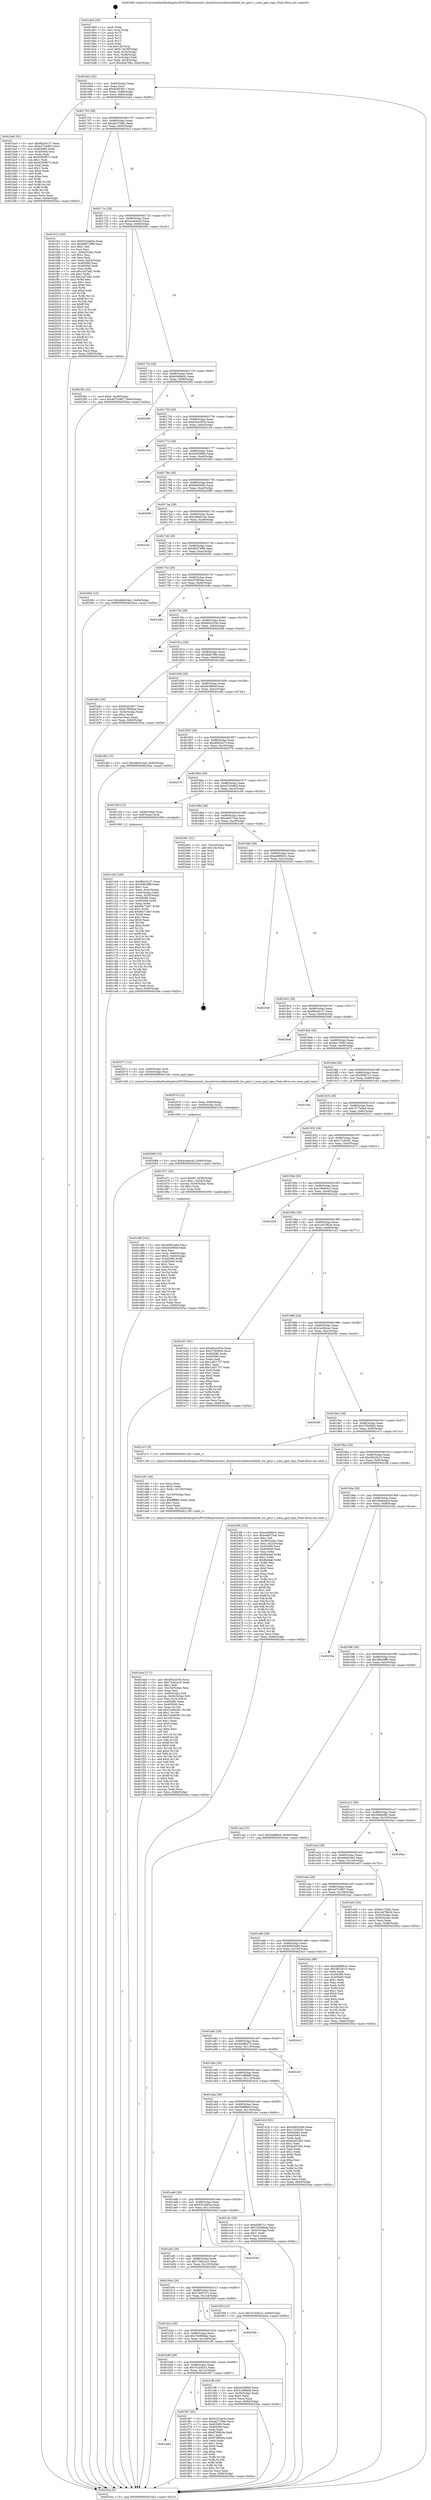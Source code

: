 digraph "0x4016b0" {
  label = "0x4016b0 (/mnt/c/Users/mathe/Desktop/tcc/POCII/binaries/extr_linuxdriversntbhwintelntb_hw_gen1.c_xeon_ppd_topo_Final-ollvm.out::main(0))"
  labelloc = "t"
  node[shape=record]

  Entry [label="",width=0.3,height=0.3,shape=circle,fillcolor=black,style=filled]
  "0x4016e2" [label="{
     0x4016e2 [32]\l
     | [instrs]\l
     &nbsp;&nbsp;0x4016e2 \<+6\>: mov -0x84(%rbp),%eax\l
     &nbsp;&nbsp;0x4016e8 \<+2\>: mov %eax,%ecx\l
     &nbsp;&nbsp;0x4016ea \<+6\>: sub $0x83453817,%ecx\l
     &nbsp;&nbsp;0x4016f0 \<+6\>: mov %eax,-0x88(%rbp)\l
     &nbsp;&nbsp;0x4016f6 \<+6\>: mov %ecx,-0x8c(%rbp)\l
     &nbsp;&nbsp;0x4016fc \<+6\>: je 0000000000401ba5 \<main+0x4f5\>\l
  }"]
  "0x401ba5" [label="{
     0x401ba5 [91]\l
     | [instrs]\l
     &nbsp;&nbsp;0x401ba5 \<+5\>: mov $0xf9a2d137,%eax\l
     &nbsp;&nbsp;0x401baa \<+5\>: mov $0xe37e4db5,%ecx\l
     &nbsp;&nbsp;0x401baf \<+7\>: mov 0x405080,%edx\l
     &nbsp;&nbsp;0x401bb6 \<+7\>: mov 0x405060,%esi\l
     &nbsp;&nbsp;0x401bbd \<+2\>: mov %edx,%edi\l
     &nbsp;&nbsp;0x401bbf \<+6\>: sub $0x6260f972,%edi\l
     &nbsp;&nbsp;0x401bc5 \<+3\>: sub $0x1,%edi\l
     &nbsp;&nbsp;0x401bc8 \<+6\>: add $0x6260f972,%edi\l
     &nbsp;&nbsp;0x401bce \<+3\>: imul %edi,%edx\l
     &nbsp;&nbsp;0x401bd1 \<+3\>: and $0x1,%edx\l
     &nbsp;&nbsp;0x401bd4 \<+3\>: cmp $0x0,%edx\l
     &nbsp;&nbsp;0x401bd7 \<+4\>: sete %r8b\l
     &nbsp;&nbsp;0x401bdb \<+3\>: cmp $0xa,%esi\l
     &nbsp;&nbsp;0x401bde \<+4\>: setl %r9b\l
     &nbsp;&nbsp;0x401be2 \<+3\>: mov %r8b,%r10b\l
     &nbsp;&nbsp;0x401be5 \<+3\>: and %r9b,%r10b\l
     &nbsp;&nbsp;0x401be8 \<+3\>: xor %r9b,%r8b\l
     &nbsp;&nbsp;0x401beb \<+3\>: or %r8b,%r10b\l
     &nbsp;&nbsp;0x401bee \<+4\>: test $0x1,%r10b\l
     &nbsp;&nbsp;0x401bf2 \<+3\>: cmovne %ecx,%eax\l
     &nbsp;&nbsp;0x401bf5 \<+6\>: mov %eax,-0x84(%rbp)\l
     &nbsp;&nbsp;0x401bfb \<+5\>: jmp 00000000004025ea \<main+0xf3a\>\l
  }"]
  "0x401702" [label="{
     0x401702 [28]\l
     | [instrs]\l
     &nbsp;&nbsp;0x401702 \<+5\>: jmp 0000000000401707 \<main+0x57\>\l
     &nbsp;&nbsp;0x401707 \<+6\>: mov -0x88(%rbp),%eax\l
     &nbsp;&nbsp;0x40170d \<+5\>: sub $0xa627298c,%eax\l
     &nbsp;&nbsp;0x401712 \<+6\>: mov %eax,-0x90(%rbp)\l
     &nbsp;&nbsp;0x401718 \<+6\>: je 0000000000401fc2 \<main+0x912\>\l
  }"]
  Exit [label="",width=0.3,height=0.3,shape=circle,fillcolor=black,style=filled,peripheries=2]
  "0x401fc2" [label="{
     0x401fc2 [160]\l
     | [instrs]\l
     &nbsp;&nbsp;0x401fc2 \<+5\>: mov $0x6323a63a,%eax\l
     &nbsp;&nbsp;0x401fc7 \<+5\>: mov $0xd6d73f88,%ecx\l
     &nbsp;&nbsp;0x401fcc \<+2\>: mov $0x1,%dl\l
     &nbsp;&nbsp;0x401fce \<+2\>: xor %esi,%esi\l
     &nbsp;&nbsp;0x401fd0 \<+3\>: mov -0x64(%rbp),%edi\l
     &nbsp;&nbsp;0x401fd3 \<+3\>: sub $0x1,%esi\l
     &nbsp;&nbsp;0x401fd6 \<+2\>: sub %esi,%edi\l
     &nbsp;&nbsp;0x401fd8 \<+3\>: mov %edi,-0x64(%rbp)\l
     &nbsp;&nbsp;0x401fdb \<+7\>: mov 0x405080,%esi\l
     &nbsp;&nbsp;0x401fe2 \<+7\>: mov 0x405060,%edi\l
     &nbsp;&nbsp;0x401fe9 \<+3\>: mov %esi,%r8d\l
     &nbsp;&nbsp;0x401fec \<+7\>: add $0x1a57a82,%r8d\l
     &nbsp;&nbsp;0x401ff3 \<+4\>: sub $0x1,%r8d\l
     &nbsp;&nbsp;0x401ff7 \<+7\>: sub $0x1a57a82,%r8d\l
     &nbsp;&nbsp;0x401ffe \<+4\>: imul %r8d,%esi\l
     &nbsp;&nbsp;0x402002 \<+3\>: and $0x1,%esi\l
     &nbsp;&nbsp;0x402005 \<+3\>: cmp $0x0,%esi\l
     &nbsp;&nbsp;0x402008 \<+4\>: sete %r9b\l
     &nbsp;&nbsp;0x40200c \<+3\>: cmp $0xa,%edi\l
     &nbsp;&nbsp;0x40200f \<+4\>: setl %r10b\l
     &nbsp;&nbsp;0x402013 \<+3\>: mov %r9b,%r11b\l
     &nbsp;&nbsp;0x402016 \<+4\>: xor $0xff,%r11b\l
     &nbsp;&nbsp;0x40201a \<+3\>: mov %r10b,%bl\l
     &nbsp;&nbsp;0x40201d \<+3\>: xor $0xff,%bl\l
     &nbsp;&nbsp;0x402020 \<+3\>: xor $0x0,%dl\l
     &nbsp;&nbsp;0x402023 \<+3\>: mov %r11b,%r14b\l
     &nbsp;&nbsp;0x402026 \<+4\>: and $0x0,%r14b\l
     &nbsp;&nbsp;0x40202a \<+3\>: and %dl,%r9b\l
     &nbsp;&nbsp;0x40202d \<+3\>: mov %bl,%r15b\l
     &nbsp;&nbsp;0x402030 \<+4\>: and $0x0,%r15b\l
     &nbsp;&nbsp;0x402034 \<+3\>: and %dl,%r10b\l
     &nbsp;&nbsp;0x402037 \<+3\>: or %r9b,%r14b\l
     &nbsp;&nbsp;0x40203a \<+3\>: or %r10b,%r15b\l
     &nbsp;&nbsp;0x40203d \<+3\>: xor %r15b,%r14b\l
     &nbsp;&nbsp;0x402040 \<+3\>: or %bl,%r11b\l
     &nbsp;&nbsp;0x402043 \<+4\>: xor $0xff,%r11b\l
     &nbsp;&nbsp;0x402047 \<+3\>: or $0x0,%dl\l
     &nbsp;&nbsp;0x40204a \<+3\>: and %dl,%r11b\l
     &nbsp;&nbsp;0x40204d \<+3\>: or %r11b,%r14b\l
     &nbsp;&nbsp;0x402050 \<+4\>: test $0x1,%r14b\l
     &nbsp;&nbsp;0x402054 \<+3\>: cmovne %ecx,%eax\l
     &nbsp;&nbsp;0x402057 \<+6\>: mov %eax,-0x84(%rbp)\l
     &nbsp;&nbsp;0x40205d \<+5\>: jmp 00000000004025ea \<main+0xf3a\>\l
  }"]
  "0x40171e" [label="{
     0x40171e [28]\l
     | [instrs]\l
     &nbsp;&nbsp;0x40171e \<+5\>: jmp 0000000000401723 \<main+0x73\>\l
     &nbsp;&nbsp;0x401723 \<+6\>: mov -0x88(%rbp),%eax\l
     &nbsp;&nbsp;0x401729 \<+5\>: sub $0xac4e4ca5,%eax\l
     &nbsp;&nbsp;0x40172e \<+6\>: mov %eax,-0x94(%rbp)\l
     &nbsp;&nbsp;0x401734 \<+6\>: je 000000000040238c \<main+0xcdc\>\l
  }"]
  "0x402089" [label="{
     0x402089 [15]\l
     | [instrs]\l
     &nbsp;&nbsp;0x402089 \<+10\>: movl $0xac4e4ca5,-0x84(%rbp)\l
     &nbsp;&nbsp;0x402093 \<+5\>: jmp 00000000004025ea \<main+0xf3a\>\l
  }"]
  "0x40238c" [label="{
     0x40238c [22]\l
     | [instrs]\l
     &nbsp;&nbsp;0x40238c \<+7\>: movl $0x0,-0x38(%rbp)\l
     &nbsp;&nbsp;0x402393 \<+10\>: movl $0x4d75c807,-0x84(%rbp)\l
     &nbsp;&nbsp;0x40239d \<+5\>: jmp 00000000004025ea \<main+0xf3a\>\l
  }"]
  "0x40173a" [label="{
     0x40173a [28]\l
     | [instrs]\l
     &nbsp;&nbsp;0x40173a \<+5\>: jmp 000000000040173f \<main+0x8f\>\l
     &nbsp;&nbsp;0x40173f \<+6\>: mov -0x88(%rbp),%eax\l
     &nbsp;&nbsp;0x401745 \<+5\>: sub $0xb04d8e5c,%eax\l
     &nbsp;&nbsp;0x40174a \<+6\>: mov %eax,-0x98(%rbp)\l
     &nbsp;&nbsp;0x401750 \<+6\>: je 0000000000402569 \<main+0xeb9\>\l
  }"]
  "0x40207d" [label="{
     0x40207d [12]\l
     | [instrs]\l
     &nbsp;&nbsp;0x40207d \<+3\>: mov %eax,-0x68(%rbp)\l
     &nbsp;&nbsp;0x402080 \<+4\>: mov -0x60(%rbp),%rdi\l
     &nbsp;&nbsp;0x402084 \<+5\>: call 0000000000401030 \<free@plt\>\l
     | [calls]\l
     &nbsp;&nbsp;0x401030 \{1\} (unknown)\l
  }"]
  "0x402569" [label="{
     0x402569\l
  }", style=dashed]
  "0x401756" [label="{
     0x401756 [28]\l
     | [instrs]\l
     &nbsp;&nbsp;0x401756 \<+5\>: jmp 000000000040175b \<main+0xab\>\l
     &nbsp;&nbsp;0x40175b \<+6\>: mov -0x88(%rbp),%eax\l
     &nbsp;&nbsp;0x401761 \<+5\>: sub $0xb3cb3535,%eax\l
     &nbsp;&nbsp;0x401766 \<+6\>: mov %eax,-0x9c(%rbp)\l
     &nbsp;&nbsp;0x40176c \<+6\>: je 0000000000402144 \<main+0xa94\>\l
  }"]
  "0x401b62" [label="{
     0x401b62\l
  }", style=dashed]
  "0x402144" [label="{
     0x402144\l
  }", style=dashed]
  "0x401772" [label="{
     0x401772 [28]\l
     | [instrs]\l
     &nbsp;&nbsp;0x401772 \<+5\>: jmp 0000000000401777 \<main+0xc7\>\l
     &nbsp;&nbsp;0x401777 \<+6\>: mov -0x88(%rbp),%eax\l
     &nbsp;&nbsp;0x40177d \<+5\>: sub $0xb453f6b0,%eax\l
     &nbsp;&nbsp;0x401782 \<+6\>: mov %eax,-0xa0(%rbp)\l
     &nbsp;&nbsp;0x401788 \<+6\>: je 0000000000402369 \<main+0xcb9\>\l
  }"]
  "0x401f67" [label="{
     0x401f67 [91]\l
     | [instrs]\l
     &nbsp;&nbsp;0x401f67 \<+5\>: mov $0x6323a63a,%eax\l
     &nbsp;&nbsp;0x401f6c \<+5\>: mov $0xa627298c,%ecx\l
     &nbsp;&nbsp;0x401f71 \<+7\>: mov 0x405080,%edx\l
     &nbsp;&nbsp;0x401f78 \<+7\>: mov 0x405060,%esi\l
     &nbsp;&nbsp;0x401f7f \<+2\>: mov %edx,%edi\l
     &nbsp;&nbsp;0x401f81 \<+6\>: sub $0x6788fc6a,%edi\l
     &nbsp;&nbsp;0x401f87 \<+3\>: sub $0x1,%edi\l
     &nbsp;&nbsp;0x401f8a \<+6\>: add $0x6788fc6a,%edi\l
     &nbsp;&nbsp;0x401f90 \<+3\>: imul %edi,%edx\l
     &nbsp;&nbsp;0x401f93 \<+3\>: and $0x1,%edx\l
     &nbsp;&nbsp;0x401f96 \<+3\>: cmp $0x0,%edx\l
     &nbsp;&nbsp;0x401f99 \<+4\>: sete %r8b\l
     &nbsp;&nbsp;0x401f9d \<+3\>: cmp $0xa,%esi\l
     &nbsp;&nbsp;0x401fa0 \<+4\>: setl %r9b\l
     &nbsp;&nbsp;0x401fa4 \<+3\>: mov %r8b,%r10b\l
     &nbsp;&nbsp;0x401fa7 \<+3\>: and %r9b,%r10b\l
     &nbsp;&nbsp;0x401faa \<+3\>: xor %r9b,%r8b\l
     &nbsp;&nbsp;0x401fad \<+3\>: or %r8b,%r10b\l
     &nbsp;&nbsp;0x401fb0 \<+4\>: test $0x1,%r10b\l
     &nbsp;&nbsp;0x401fb4 \<+3\>: cmovne %ecx,%eax\l
     &nbsp;&nbsp;0x401fb7 \<+6\>: mov %eax,-0x84(%rbp)\l
     &nbsp;&nbsp;0x401fbd \<+5\>: jmp 00000000004025ea \<main+0xf3a\>\l
  }"]
  "0x402369" [label="{
     0x402369\l
  }", style=dashed]
  "0x40178e" [label="{
     0x40178e [28]\l
     | [instrs]\l
     &nbsp;&nbsp;0x40178e \<+5\>: jmp 0000000000401793 \<main+0xe3\>\l
     &nbsp;&nbsp;0x401793 \<+6\>: mov -0x88(%rbp),%eax\l
     &nbsp;&nbsp;0x401799 \<+5\>: sub $0xbf459e03,%eax\l
     &nbsp;&nbsp;0x40179e \<+6\>: mov %eax,-0xa4(%rbp)\l
     &nbsp;&nbsp;0x4017a4 \<+6\>: je 0000000000402098 \<main+0x9e8\>\l
  }"]
  "0x401ead" [label="{
     0x401ead [171]\l
     | [instrs]\l
     &nbsp;&nbsp;0x401ead \<+5\>: mov $0xd92e255e,%ecx\l
     &nbsp;&nbsp;0x401eb2 \<+5\>: mov $0x72dd1ec5,%edx\l
     &nbsp;&nbsp;0x401eb7 \<+3\>: mov $0x1,%dil\l
     &nbsp;&nbsp;0x401eba \<+6\>: mov -0x134(%rbp),%esi\l
     &nbsp;&nbsp;0x401ec0 \<+3\>: imul %eax,%esi\l
     &nbsp;&nbsp;0x401ec3 \<+4\>: mov -0x60(%rbp),%r8\l
     &nbsp;&nbsp;0x401ec7 \<+4\>: movslq -0x64(%rbp),%r9\l
     &nbsp;&nbsp;0x401ecb \<+4\>: mov %esi,(%r8,%r9,4)\l
     &nbsp;&nbsp;0x401ecf \<+7\>: mov 0x405080,%eax\l
     &nbsp;&nbsp;0x401ed6 \<+7\>: mov 0x405060,%esi\l
     &nbsp;&nbsp;0x401edd \<+3\>: mov %eax,%r10d\l
     &nbsp;&nbsp;0x401ee0 \<+7\>: add $0x31b6b361,%r10d\l
     &nbsp;&nbsp;0x401ee7 \<+4\>: sub $0x1,%r10d\l
     &nbsp;&nbsp;0x401eeb \<+7\>: sub $0x31b6b361,%r10d\l
     &nbsp;&nbsp;0x401ef2 \<+4\>: imul %r10d,%eax\l
     &nbsp;&nbsp;0x401ef6 \<+3\>: and $0x1,%eax\l
     &nbsp;&nbsp;0x401ef9 \<+3\>: cmp $0x0,%eax\l
     &nbsp;&nbsp;0x401efc \<+4\>: sete %r11b\l
     &nbsp;&nbsp;0x401f00 \<+3\>: cmp $0xa,%esi\l
     &nbsp;&nbsp;0x401f03 \<+3\>: setl %bl\l
     &nbsp;&nbsp;0x401f06 \<+3\>: mov %r11b,%r14b\l
     &nbsp;&nbsp;0x401f09 \<+4\>: xor $0xff,%r14b\l
     &nbsp;&nbsp;0x401f0d \<+3\>: mov %bl,%r15b\l
     &nbsp;&nbsp;0x401f10 \<+4\>: xor $0xff,%r15b\l
     &nbsp;&nbsp;0x401f14 \<+4\>: xor $0x0,%dil\l
     &nbsp;&nbsp;0x401f18 \<+3\>: mov %r14b,%r12b\l
     &nbsp;&nbsp;0x401f1b \<+4\>: and $0x0,%r12b\l
     &nbsp;&nbsp;0x401f1f \<+3\>: and %dil,%r11b\l
     &nbsp;&nbsp;0x401f22 \<+3\>: mov %r15b,%r13b\l
     &nbsp;&nbsp;0x401f25 \<+4\>: and $0x0,%r13b\l
     &nbsp;&nbsp;0x401f29 \<+3\>: and %dil,%bl\l
     &nbsp;&nbsp;0x401f2c \<+3\>: or %r11b,%r12b\l
     &nbsp;&nbsp;0x401f2f \<+3\>: or %bl,%r13b\l
     &nbsp;&nbsp;0x401f32 \<+3\>: xor %r13b,%r12b\l
     &nbsp;&nbsp;0x401f35 \<+3\>: or %r15b,%r14b\l
     &nbsp;&nbsp;0x401f38 \<+4\>: xor $0xff,%r14b\l
     &nbsp;&nbsp;0x401f3c \<+4\>: or $0x0,%dil\l
     &nbsp;&nbsp;0x401f40 \<+3\>: and %dil,%r14b\l
     &nbsp;&nbsp;0x401f43 \<+3\>: or %r14b,%r12b\l
     &nbsp;&nbsp;0x401f46 \<+4\>: test $0x1,%r12b\l
     &nbsp;&nbsp;0x401f4a \<+3\>: cmovne %edx,%ecx\l
     &nbsp;&nbsp;0x401f4d \<+6\>: mov %ecx,-0x84(%rbp)\l
     &nbsp;&nbsp;0x401f53 \<+5\>: jmp 00000000004025ea \<main+0xf3a\>\l
  }"]
  "0x402098" [label="{
     0x402098\l
  }", style=dashed]
  "0x4017aa" [label="{
     0x4017aa [28]\l
     | [instrs]\l
     &nbsp;&nbsp;0x4017aa \<+5\>: jmp 00000000004017af \<main+0xff\>\l
     &nbsp;&nbsp;0x4017af \<+6\>: mov -0x88(%rbp),%eax\l
     &nbsp;&nbsp;0x4017b5 \<+5\>: sub $0xc8b461e0,%eax\l
     &nbsp;&nbsp;0x4017ba \<+6\>: mov %eax,-0xa8(%rbp)\l
     &nbsp;&nbsp;0x4017c0 \<+6\>: je 00000000004022e2 \<main+0xc32\>\l
  }"]
  "0x401e81" [label="{
     0x401e81 [44]\l
     | [instrs]\l
     &nbsp;&nbsp;0x401e81 \<+2\>: xor %ecx,%ecx\l
     &nbsp;&nbsp;0x401e83 \<+5\>: mov $0x2,%edx\l
     &nbsp;&nbsp;0x401e88 \<+6\>: mov %edx,-0x130(%rbp)\l
     &nbsp;&nbsp;0x401e8e \<+1\>: cltd\l
     &nbsp;&nbsp;0x401e8f \<+6\>: mov -0x130(%rbp),%esi\l
     &nbsp;&nbsp;0x401e95 \<+2\>: idiv %esi\l
     &nbsp;&nbsp;0x401e97 \<+6\>: imul $0xfffffffe,%edx,%edx\l
     &nbsp;&nbsp;0x401e9d \<+3\>: sub $0x1,%ecx\l
     &nbsp;&nbsp;0x401ea0 \<+2\>: sub %ecx,%edx\l
     &nbsp;&nbsp;0x401ea2 \<+6\>: mov %edx,-0x134(%rbp)\l
     &nbsp;&nbsp;0x401ea8 \<+5\>: call 0000000000401160 \<next_i\>\l
     | [calls]\l
     &nbsp;&nbsp;0x401160 \{1\} (/mnt/c/Users/mathe/Desktop/tcc/POCII/binaries/extr_linuxdriversntbhwintelntb_hw_gen1.c_xeon_ppd_topo_Final-ollvm.out::next_i)\l
  }"]
  "0x4022e2" [label="{
     0x4022e2\l
  }", style=dashed]
  "0x4017c6" [label="{
     0x4017c6 [28]\l
     | [instrs]\l
     &nbsp;&nbsp;0x4017c6 \<+5\>: jmp 00000000004017cb \<main+0x11b\>\l
     &nbsp;&nbsp;0x4017cb \<+6\>: mov -0x88(%rbp),%eax\l
     &nbsp;&nbsp;0x4017d1 \<+5\>: sub $0xd6d73f88,%eax\l
     &nbsp;&nbsp;0x4017d6 \<+6\>: mov %eax,-0xac(%rbp)\l
     &nbsp;&nbsp;0x4017dc \<+6\>: je 0000000000402062 \<main+0x9b2\>\l
  }"]
  "0x401d8f" [label="{
     0x401d8f [101]\l
     | [instrs]\l
     &nbsp;&nbsp;0x401d8f \<+5\>: mov $0x4d953a94,%ecx\l
     &nbsp;&nbsp;0x401d94 \<+5\>: mov $0xde38f0ef,%edx\l
     &nbsp;&nbsp;0x401d99 \<+2\>: xor %esi,%esi\l
     &nbsp;&nbsp;0x401d9b \<+4\>: mov %rax,-0x60(%rbp)\l
     &nbsp;&nbsp;0x401d9f \<+7\>: movl $0x0,-0x64(%rbp)\l
     &nbsp;&nbsp;0x401da6 \<+8\>: mov 0x405080,%r8d\l
     &nbsp;&nbsp;0x401dae \<+8\>: mov 0x405060,%r9d\l
     &nbsp;&nbsp;0x401db6 \<+3\>: sub $0x1,%esi\l
     &nbsp;&nbsp;0x401db9 \<+3\>: mov %r8d,%r10d\l
     &nbsp;&nbsp;0x401dbc \<+3\>: add %esi,%r10d\l
     &nbsp;&nbsp;0x401dbf \<+4\>: imul %r10d,%r8d\l
     &nbsp;&nbsp;0x401dc3 \<+4\>: and $0x1,%r8d\l
     &nbsp;&nbsp;0x401dc7 \<+4\>: cmp $0x0,%r8d\l
     &nbsp;&nbsp;0x401dcb \<+4\>: sete %r11b\l
     &nbsp;&nbsp;0x401dcf \<+4\>: cmp $0xa,%r9d\l
     &nbsp;&nbsp;0x401dd3 \<+3\>: setl %bl\l
     &nbsp;&nbsp;0x401dd6 \<+3\>: mov %r11b,%r14b\l
     &nbsp;&nbsp;0x401dd9 \<+3\>: and %bl,%r14b\l
     &nbsp;&nbsp;0x401ddc \<+3\>: xor %bl,%r11b\l
     &nbsp;&nbsp;0x401ddf \<+3\>: or %r11b,%r14b\l
     &nbsp;&nbsp;0x401de2 \<+4\>: test $0x1,%r14b\l
     &nbsp;&nbsp;0x401de6 \<+3\>: cmovne %edx,%ecx\l
     &nbsp;&nbsp;0x401de9 \<+6\>: mov %ecx,-0x84(%rbp)\l
     &nbsp;&nbsp;0x401def \<+5\>: jmp 00000000004025ea \<main+0xf3a\>\l
  }"]
  "0x402062" [label="{
     0x402062 [15]\l
     | [instrs]\l
     &nbsp;&nbsp;0x402062 \<+10\>: movl $0x48e024a3,-0x84(%rbp)\l
     &nbsp;&nbsp;0x40206c \<+5\>: jmp 00000000004025ea \<main+0xf3a\>\l
  }"]
  "0x4017e2" [label="{
     0x4017e2 [28]\l
     | [instrs]\l
     &nbsp;&nbsp;0x4017e2 \<+5\>: jmp 00000000004017e7 \<main+0x137\>\l
     &nbsp;&nbsp;0x4017e7 \<+6\>: mov -0x88(%rbp),%eax\l
     &nbsp;&nbsp;0x4017ed \<+5\>: sub $0xd70f04ee,%eax\l
     &nbsp;&nbsp;0x4017f2 \<+6\>: mov %eax,-0xb0(%rbp)\l
     &nbsp;&nbsp;0x4017f8 \<+6\>: je 0000000000401b8a \<main+0x4da\>\l
  }"]
  "0x401b46" [label="{
     0x401b46 [28]\l
     | [instrs]\l
     &nbsp;&nbsp;0x401b46 \<+5\>: jmp 0000000000401b4b \<main+0x49b\>\l
     &nbsp;&nbsp;0x401b4b \<+6\>: mov -0x88(%rbp),%eax\l
     &nbsp;&nbsp;0x401b51 \<+5\>: sub $0x7e1b5b14,%eax\l
     &nbsp;&nbsp;0x401b56 \<+6\>: mov %eax,-0x12c(%rbp)\l
     &nbsp;&nbsp;0x401b5c \<+6\>: je 0000000000401f67 \<main+0x8b7\>\l
  }"]
  "0x401b8a" [label="{
     0x401b8a\l
  }", style=dashed]
  "0x4017fe" [label="{
     0x4017fe [28]\l
     | [instrs]\l
     &nbsp;&nbsp;0x4017fe \<+5\>: jmp 0000000000401803 \<main+0x153\>\l
     &nbsp;&nbsp;0x401803 \<+6\>: mov -0x88(%rbp),%eax\l
     &nbsp;&nbsp;0x401809 \<+5\>: sub $0xd92e255e,%eax\l
     &nbsp;&nbsp;0x40180e \<+6\>: mov %eax,-0xb4(%rbp)\l
     &nbsp;&nbsp;0x401814 \<+6\>: je 00000000004024fd \<main+0xe4d\>\l
  }"]
  "0x401cf8" [label="{
     0x401cf8 [30]\l
     | [instrs]\l
     &nbsp;&nbsp;0x401cf8 \<+5\>: mov $0xb453f6b0,%eax\l
     &nbsp;&nbsp;0x401cfd \<+5\>: mov $0x51d8bbf4,%ecx\l
     &nbsp;&nbsp;0x401d02 \<+3\>: mov -0x30(%rbp),%edx\l
     &nbsp;&nbsp;0x401d05 \<+3\>: cmp $0x0,%edx\l
     &nbsp;&nbsp;0x401d08 \<+3\>: cmove %ecx,%eax\l
     &nbsp;&nbsp;0x401d0b \<+6\>: mov %eax,-0x84(%rbp)\l
     &nbsp;&nbsp;0x401d11 \<+5\>: jmp 00000000004025ea \<main+0xf3a\>\l
  }"]
  "0x4024fd" [label="{
     0x4024fd\l
  }", style=dashed]
  "0x40181a" [label="{
     0x40181a [28]\l
     | [instrs]\l
     &nbsp;&nbsp;0x40181a \<+5\>: jmp 000000000040181f \<main+0x16f\>\l
     &nbsp;&nbsp;0x40181f \<+6\>: mov -0x88(%rbp),%eax\l
     &nbsp;&nbsp;0x401825 \<+5\>: sub $0xdbfa7f8a,%eax\l
     &nbsp;&nbsp;0x40182a \<+6\>: mov %eax,-0xb8(%rbp)\l
     &nbsp;&nbsp;0x401830 \<+6\>: je 0000000000401b6c \<main+0x4bc\>\l
  }"]
  "0x401b2a" [label="{
     0x401b2a [28]\l
     | [instrs]\l
     &nbsp;&nbsp;0x401b2a \<+5\>: jmp 0000000000401b2f \<main+0x47f\>\l
     &nbsp;&nbsp;0x401b2f \<+6\>: mov -0x88(%rbp),%eax\l
     &nbsp;&nbsp;0x401b35 \<+5\>: sub $0x7d268bda,%eax\l
     &nbsp;&nbsp;0x401b3a \<+6\>: mov %eax,-0x128(%rbp)\l
     &nbsp;&nbsp;0x401b40 \<+6\>: je 0000000000401cf8 \<main+0x648\>\l
  }"]
  "0x401b6c" [label="{
     0x401b6c [30]\l
     | [instrs]\l
     &nbsp;&nbsp;0x401b6c \<+5\>: mov $0x83453817,%eax\l
     &nbsp;&nbsp;0x401b71 \<+5\>: mov $0xd70f04ee,%ecx\l
     &nbsp;&nbsp;0x401b76 \<+3\>: mov -0x34(%rbp),%edx\l
     &nbsp;&nbsp;0x401b79 \<+3\>: cmp $0x2,%edx\l
     &nbsp;&nbsp;0x401b7c \<+3\>: cmovne %ecx,%eax\l
     &nbsp;&nbsp;0x401b7f \<+6\>: mov %eax,-0x84(%rbp)\l
     &nbsp;&nbsp;0x401b85 \<+5\>: jmp 00000000004025ea \<main+0xf3a\>\l
  }"]
  "0x401836" [label="{
     0x401836 [28]\l
     | [instrs]\l
     &nbsp;&nbsp;0x401836 \<+5\>: jmp 000000000040183b \<main+0x18b\>\l
     &nbsp;&nbsp;0x40183b \<+6\>: mov -0x88(%rbp),%eax\l
     &nbsp;&nbsp;0x401841 \<+5\>: sub $0xde38f0ef,%eax\l
     &nbsp;&nbsp;0x401846 \<+6\>: mov %eax,-0xbc(%rbp)\l
     &nbsp;&nbsp;0x40184c \<+6\>: je 0000000000401df4 \<main+0x744\>\l
  }"]
  "0x4025ea" [label="{
     0x4025ea [5]\l
     | [instrs]\l
     &nbsp;&nbsp;0x4025ea \<+5\>: jmp 00000000004016e2 \<main+0x32\>\l
  }"]
  "0x4016b0" [label="{
     0x4016b0 [50]\l
     | [instrs]\l
     &nbsp;&nbsp;0x4016b0 \<+1\>: push %rbp\l
     &nbsp;&nbsp;0x4016b1 \<+3\>: mov %rsp,%rbp\l
     &nbsp;&nbsp;0x4016b4 \<+2\>: push %r15\l
     &nbsp;&nbsp;0x4016b6 \<+2\>: push %r14\l
     &nbsp;&nbsp;0x4016b8 \<+2\>: push %r13\l
     &nbsp;&nbsp;0x4016ba \<+2\>: push %r12\l
     &nbsp;&nbsp;0x4016bc \<+1\>: push %rbx\l
     &nbsp;&nbsp;0x4016bd \<+7\>: sub $0x128,%rsp\l
     &nbsp;&nbsp;0x4016c4 \<+7\>: movl $0x0,-0x38(%rbp)\l
     &nbsp;&nbsp;0x4016cb \<+3\>: mov %edi,-0x3c(%rbp)\l
     &nbsp;&nbsp;0x4016ce \<+4\>: mov %rsi,-0x48(%rbp)\l
     &nbsp;&nbsp;0x4016d2 \<+3\>: mov -0x3c(%rbp),%edi\l
     &nbsp;&nbsp;0x4016d5 \<+3\>: mov %edi,-0x34(%rbp)\l
     &nbsp;&nbsp;0x4016d8 \<+10\>: movl $0xdbfa7f8a,-0x84(%rbp)\l
  }"]
  "0x4025b9" [label="{
     0x4025b9\l
  }", style=dashed]
  "0x401df4" [label="{
     0x401df4 [15]\l
     | [instrs]\l
     &nbsp;&nbsp;0x401df4 \<+10\>: movl $0x48e024a3,-0x84(%rbp)\l
     &nbsp;&nbsp;0x401dfe \<+5\>: jmp 00000000004025ea \<main+0xf3a\>\l
  }"]
  "0x401852" [label="{
     0x401852 [28]\l
     | [instrs]\l
     &nbsp;&nbsp;0x401852 \<+5\>: jmp 0000000000401857 \<main+0x1a7\>\l
     &nbsp;&nbsp;0x401857 \<+6\>: mov -0x88(%rbp),%eax\l
     &nbsp;&nbsp;0x40185d \<+5\>: sub $0xdf443a73,%eax\l
     &nbsp;&nbsp;0x401862 \<+6\>: mov %eax,-0xc0(%rbp)\l
     &nbsp;&nbsp;0x401868 \<+6\>: je 0000000000402378 \<main+0xcc8\>\l
  }"]
  "0x401b0e" [label="{
     0x401b0e [28]\l
     | [instrs]\l
     &nbsp;&nbsp;0x401b0e \<+5\>: jmp 0000000000401b13 \<main+0x463\>\l
     &nbsp;&nbsp;0x401b13 \<+6\>: mov -0x88(%rbp),%eax\l
     &nbsp;&nbsp;0x401b19 \<+5\>: sub $0x74b97e7c,%eax\l
     &nbsp;&nbsp;0x401b1e \<+6\>: mov %eax,-0x124(%rbp)\l
     &nbsp;&nbsp;0x401b24 \<+6\>: je 00000000004025b9 \<main+0xf09\>\l
  }"]
  "0x402378" [label="{
     0x402378\l
  }", style=dashed]
  "0x40186e" [label="{
     0x40186e [28]\l
     | [instrs]\l
     &nbsp;&nbsp;0x40186e \<+5\>: jmp 0000000000401873 \<main+0x1c3\>\l
     &nbsp;&nbsp;0x401873 \<+6\>: mov -0x88(%rbp),%eax\l
     &nbsp;&nbsp;0x401879 \<+5\>: sub $0xe37e4db5,%eax\l
     &nbsp;&nbsp;0x40187e \<+6\>: mov %eax,-0xc4(%rbp)\l
     &nbsp;&nbsp;0x401884 \<+6\>: je 0000000000401c00 \<main+0x550\>\l
  }"]
  "0x401f58" [label="{
     0x401f58 [15]\l
     | [instrs]\l
     &nbsp;&nbsp;0x401f58 \<+10\>: movl $0x7e1b5b14,-0x84(%rbp)\l
     &nbsp;&nbsp;0x401f62 \<+5\>: jmp 00000000004025ea \<main+0xf3a\>\l
  }"]
  "0x401c00" [label="{
     0x401c00 [13]\l
     | [instrs]\l
     &nbsp;&nbsp;0x401c00 \<+4\>: mov -0x48(%rbp),%rax\l
     &nbsp;&nbsp;0x401c04 \<+4\>: mov 0x8(%rax),%rdi\l
     &nbsp;&nbsp;0x401c08 \<+5\>: call 0000000000401060 \<atoi@plt\>\l
     | [calls]\l
     &nbsp;&nbsp;0x401060 \{1\} (unknown)\l
  }"]
  "0x40188a" [label="{
     0x40188a [28]\l
     | [instrs]\l
     &nbsp;&nbsp;0x40188a \<+5\>: jmp 000000000040188f \<main+0x1df\>\l
     &nbsp;&nbsp;0x40188f \<+6\>: mov -0x88(%rbp),%eax\l
     &nbsp;&nbsp;0x401895 \<+5\>: sub $0xe46575ae,%eax\l
     &nbsp;&nbsp;0x40189a \<+6\>: mov %eax,-0xc8(%rbp)\l
     &nbsp;&nbsp;0x4018a0 \<+6\>: je 0000000000402491 \<main+0xde1\>\l
  }"]
  "0x401c0d" [label="{
     0x401c0d [160]\l
     | [instrs]\l
     &nbsp;&nbsp;0x401c0d \<+5\>: mov $0xf9a2d137,%ecx\l
     &nbsp;&nbsp;0x401c12 \<+5\>: mov $0x386c0ff8,%edx\l
     &nbsp;&nbsp;0x401c17 \<+3\>: mov $0x1,%sil\l
     &nbsp;&nbsp;0x401c1a \<+3\>: mov %eax,-0x4c(%rbp)\l
     &nbsp;&nbsp;0x401c1d \<+3\>: mov -0x4c(%rbp),%eax\l
     &nbsp;&nbsp;0x401c20 \<+3\>: mov %eax,-0x30(%rbp)\l
     &nbsp;&nbsp;0x401c23 \<+7\>: mov 0x405080,%eax\l
     &nbsp;&nbsp;0x401c2a \<+8\>: mov 0x405060,%r8d\l
     &nbsp;&nbsp;0x401c32 \<+3\>: mov %eax,%r9d\l
     &nbsp;&nbsp;0x401c35 \<+7\>: sub $0xf0e71667,%r9d\l
     &nbsp;&nbsp;0x401c3c \<+4\>: sub $0x1,%r9d\l
     &nbsp;&nbsp;0x401c40 \<+7\>: add $0xf0e71667,%r9d\l
     &nbsp;&nbsp;0x401c47 \<+4\>: imul %r9d,%eax\l
     &nbsp;&nbsp;0x401c4b \<+3\>: and $0x1,%eax\l
     &nbsp;&nbsp;0x401c4e \<+3\>: cmp $0x0,%eax\l
     &nbsp;&nbsp;0x401c51 \<+4\>: sete %r10b\l
     &nbsp;&nbsp;0x401c55 \<+4\>: cmp $0xa,%r8d\l
     &nbsp;&nbsp;0x401c59 \<+4\>: setl %r11b\l
     &nbsp;&nbsp;0x401c5d \<+3\>: mov %r10b,%bl\l
     &nbsp;&nbsp;0x401c60 \<+3\>: xor $0xff,%bl\l
     &nbsp;&nbsp;0x401c63 \<+3\>: mov %r11b,%r14b\l
     &nbsp;&nbsp;0x401c66 \<+4\>: xor $0xff,%r14b\l
     &nbsp;&nbsp;0x401c6a \<+4\>: xor $0x0,%sil\l
     &nbsp;&nbsp;0x401c6e \<+3\>: mov %bl,%r15b\l
     &nbsp;&nbsp;0x401c71 \<+4\>: and $0x0,%r15b\l
     &nbsp;&nbsp;0x401c75 \<+3\>: and %sil,%r10b\l
     &nbsp;&nbsp;0x401c78 \<+3\>: mov %r14b,%r12b\l
     &nbsp;&nbsp;0x401c7b \<+4\>: and $0x0,%r12b\l
     &nbsp;&nbsp;0x401c7f \<+3\>: and %sil,%r11b\l
     &nbsp;&nbsp;0x401c82 \<+3\>: or %r10b,%r15b\l
     &nbsp;&nbsp;0x401c85 \<+3\>: or %r11b,%r12b\l
     &nbsp;&nbsp;0x401c88 \<+3\>: xor %r12b,%r15b\l
     &nbsp;&nbsp;0x401c8b \<+3\>: or %r14b,%bl\l
     &nbsp;&nbsp;0x401c8e \<+3\>: xor $0xff,%bl\l
     &nbsp;&nbsp;0x401c91 \<+4\>: or $0x0,%sil\l
     &nbsp;&nbsp;0x401c95 \<+3\>: and %sil,%bl\l
     &nbsp;&nbsp;0x401c98 \<+3\>: or %bl,%r15b\l
     &nbsp;&nbsp;0x401c9b \<+4\>: test $0x1,%r15b\l
     &nbsp;&nbsp;0x401c9f \<+3\>: cmovne %edx,%ecx\l
     &nbsp;&nbsp;0x401ca2 \<+6\>: mov %ecx,-0x84(%rbp)\l
     &nbsp;&nbsp;0x401ca8 \<+5\>: jmp 00000000004025ea \<main+0xf3a\>\l
  }"]
  "0x401af2" [label="{
     0x401af2 [28]\l
     | [instrs]\l
     &nbsp;&nbsp;0x401af2 \<+5\>: jmp 0000000000401af7 \<main+0x447\>\l
     &nbsp;&nbsp;0x401af7 \<+6\>: mov -0x88(%rbp),%eax\l
     &nbsp;&nbsp;0x401afd \<+5\>: sub $0x72dd1ec5,%eax\l
     &nbsp;&nbsp;0x401b02 \<+6\>: mov %eax,-0x120(%rbp)\l
     &nbsp;&nbsp;0x401b08 \<+6\>: je 0000000000401f58 \<main+0x8a8\>\l
  }"]
  "0x402491" [label="{
     0x402491 [21]\l
     | [instrs]\l
     &nbsp;&nbsp;0x402491 \<+3\>: mov -0x2c(%rbp),%eax\l
     &nbsp;&nbsp;0x402494 \<+7\>: add $0x128,%rsp\l
     &nbsp;&nbsp;0x40249b \<+1\>: pop %rbx\l
     &nbsp;&nbsp;0x40249c \<+2\>: pop %r12\l
     &nbsp;&nbsp;0x40249e \<+2\>: pop %r13\l
     &nbsp;&nbsp;0x4024a0 \<+2\>: pop %r14\l
     &nbsp;&nbsp;0x4024a2 \<+2\>: pop %r15\l
     &nbsp;&nbsp;0x4024a4 \<+1\>: pop %rbp\l
     &nbsp;&nbsp;0x4024a5 \<+1\>: ret\l
  }"]
  "0x4018a6" [label="{
     0x4018a6 [28]\l
     | [instrs]\l
     &nbsp;&nbsp;0x4018a6 \<+5\>: jmp 00000000004018ab \<main+0x1fb\>\l
     &nbsp;&nbsp;0x4018ab \<+6\>: mov -0x88(%rbp),%eax\l
     &nbsp;&nbsp;0x4018b1 \<+5\>: sub $0xee869b3c,%eax\l
     &nbsp;&nbsp;0x4018b6 \<+6\>: mov %eax,-0xcc(%rbp)\l
     &nbsp;&nbsp;0x4018bc \<+6\>: je 00000000004025e0 \<main+0xf30\>\l
  }"]
  "0x40254d" [label="{
     0x40254d\l
  }", style=dashed]
  "0x4025e0" [label="{
     0x4025e0\l
  }", style=dashed]
  "0x4018c2" [label="{
     0x4018c2 [28]\l
     | [instrs]\l
     &nbsp;&nbsp;0x4018c2 \<+5\>: jmp 00000000004018c7 \<main+0x217\>\l
     &nbsp;&nbsp;0x4018c7 \<+6\>: mov -0x88(%rbp),%eax\l
     &nbsp;&nbsp;0x4018cd \<+5\>: sub $0xf9a2d137,%eax\l
     &nbsp;&nbsp;0x4018d2 \<+6\>: mov %eax,-0xd0(%rbp)\l
     &nbsp;&nbsp;0x4018d8 \<+6\>: je 00000000004024a6 \<main+0xdf6\>\l
  }"]
  "0x401ad6" [label="{
     0x401ad6 [28]\l
     | [instrs]\l
     &nbsp;&nbsp;0x401ad6 \<+5\>: jmp 0000000000401adb \<main+0x42b\>\l
     &nbsp;&nbsp;0x401adb \<+6\>: mov -0x88(%rbp),%eax\l
     &nbsp;&nbsp;0x401ae1 \<+5\>: sub $0x6323a63a,%eax\l
     &nbsp;&nbsp;0x401ae6 \<+6\>: mov %eax,-0x11c(%rbp)\l
     &nbsp;&nbsp;0x401aec \<+6\>: je 000000000040254d \<main+0xe9d\>\l
  }"]
  "0x4024a6" [label="{
     0x4024a6\l
  }", style=dashed]
  "0x4018de" [label="{
     0x4018de [28]\l
     | [instrs]\l
     &nbsp;&nbsp;0x4018de \<+5\>: jmp 00000000004018e3 \<main+0x233\>\l
     &nbsp;&nbsp;0x4018e3 \<+6\>: mov -0x88(%rbp),%eax\l
     &nbsp;&nbsp;0x4018e9 \<+5\>: sub $0xfec73582,%eax\l
     &nbsp;&nbsp;0x4018ee \<+6\>: mov %eax,-0xd4(%rbp)\l
     &nbsp;&nbsp;0x4018f4 \<+6\>: je 0000000000402071 \<main+0x9c1\>\l
  }"]
  "0x401cbc" [label="{
     0x401cbc [30]\l
     | [instrs]\l
     &nbsp;&nbsp;0x401cbc \<+5\>: mov $0xd5807c1,%eax\l
     &nbsp;&nbsp;0x401cc1 \<+5\>: mov $0x7d268bda,%ecx\l
     &nbsp;&nbsp;0x401cc6 \<+3\>: mov -0x30(%rbp),%edx\l
     &nbsp;&nbsp;0x401cc9 \<+3\>: cmp $0x1,%edx\l
     &nbsp;&nbsp;0x401ccc \<+3\>: cmovl %ecx,%eax\l
     &nbsp;&nbsp;0x401ccf \<+6\>: mov %eax,-0x84(%rbp)\l
     &nbsp;&nbsp;0x401cd5 \<+5\>: jmp 00000000004025ea \<main+0xf3a\>\l
  }"]
  "0x402071" [label="{
     0x402071 [12]\l
     | [instrs]\l
     &nbsp;&nbsp;0x402071 \<+4\>: mov -0x60(%rbp),%rdi\l
     &nbsp;&nbsp;0x402075 \<+3\>: mov -0x50(%rbp),%esi\l
     &nbsp;&nbsp;0x402078 \<+5\>: call 0000000000401440 \<xeon_ppd_topo\>\l
     | [calls]\l
     &nbsp;&nbsp;0x401440 \{1\} (/mnt/c/Users/mathe/Desktop/tcc/POCII/binaries/extr_linuxdriversntbhwintelntb_hw_gen1.c_xeon_ppd_topo_Final-ollvm.out::xeon_ppd_topo)\l
  }"]
  "0x4018fa" [label="{
     0x4018fa [28]\l
     | [instrs]\l
     &nbsp;&nbsp;0x4018fa \<+5\>: jmp 00000000004018ff \<main+0x24f\>\l
     &nbsp;&nbsp;0x4018ff \<+6\>: mov -0x88(%rbp),%eax\l
     &nbsp;&nbsp;0x401905 \<+5\>: sub $0xd5807c1,%eax\l
     &nbsp;&nbsp;0x40190a \<+6\>: mov %eax,-0xd8(%rbp)\l
     &nbsp;&nbsp;0x401910 \<+6\>: je 0000000000401cda \<main+0x62a\>\l
  }"]
  "0x401aba" [label="{
     0x401aba [28]\l
     | [instrs]\l
     &nbsp;&nbsp;0x401aba \<+5\>: jmp 0000000000401abf \<main+0x40f\>\l
     &nbsp;&nbsp;0x401abf \<+6\>: mov -0x88(%rbp),%eax\l
     &nbsp;&nbsp;0x401ac5 \<+5\>: sub $0x5af6f6e4,%eax\l
     &nbsp;&nbsp;0x401aca \<+6\>: mov %eax,-0x118(%rbp)\l
     &nbsp;&nbsp;0x401ad0 \<+6\>: je 0000000000401cbc \<main+0x60c\>\l
  }"]
  "0x401cda" [label="{
     0x401cda\l
  }", style=dashed]
  "0x401916" [label="{
     0x401916 [28]\l
     | [instrs]\l
     &nbsp;&nbsp;0x401916 \<+5\>: jmp 000000000040191b \<main+0x26b\>\l
     &nbsp;&nbsp;0x40191b \<+6\>: mov -0x88(%rbp),%eax\l
     &nbsp;&nbsp;0x401921 \<+5\>: sub $0x1577a6a9,%eax\l
     &nbsp;&nbsp;0x401926 \<+6\>: mov %eax,-0xdc(%rbp)\l
     &nbsp;&nbsp;0x40192c \<+6\>: je 000000000040221c \<main+0xb6c\>\l
  }"]
  "0x401d16" [label="{
     0x401d16 [91]\l
     | [instrs]\l
     &nbsp;&nbsp;0x401d16 \<+5\>: mov $0x4d953a94,%eax\l
     &nbsp;&nbsp;0x401d1b \<+5\>: mov $0x17e363f1,%ecx\l
     &nbsp;&nbsp;0x401d20 \<+7\>: mov 0x405080,%edx\l
     &nbsp;&nbsp;0x401d27 \<+7\>: mov 0x405060,%esi\l
     &nbsp;&nbsp;0x401d2e \<+2\>: mov %edx,%edi\l
     &nbsp;&nbsp;0x401d30 \<+6\>: add $0x4a5f1d02,%edi\l
     &nbsp;&nbsp;0x401d36 \<+3\>: sub $0x1,%edi\l
     &nbsp;&nbsp;0x401d39 \<+6\>: sub $0x4a5f1d02,%edi\l
     &nbsp;&nbsp;0x401d3f \<+3\>: imul %edi,%edx\l
     &nbsp;&nbsp;0x401d42 \<+3\>: and $0x1,%edx\l
     &nbsp;&nbsp;0x401d45 \<+3\>: cmp $0x0,%edx\l
     &nbsp;&nbsp;0x401d48 \<+4\>: sete %r8b\l
     &nbsp;&nbsp;0x401d4c \<+3\>: cmp $0xa,%esi\l
     &nbsp;&nbsp;0x401d4f \<+4\>: setl %r9b\l
     &nbsp;&nbsp;0x401d53 \<+3\>: mov %r8b,%r10b\l
     &nbsp;&nbsp;0x401d56 \<+3\>: and %r9b,%r10b\l
     &nbsp;&nbsp;0x401d59 \<+3\>: xor %r9b,%r8b\l
     &nbsp;&nbsp;0x401d5c \<+3\>: or %r8b,%r10b\l
     &nbsp;&nbsp;0x401d5f \<+4\>: test $0x1,%r10b\l
     &nbsp;&nbsp;0x401d63 \<+3\>: cmovne %ecx,%eax\l
     &nbsp;&nbsp;0x401d66 \<+6\>: mov %eax,-0x84(%rbp)\l
     &nbsp;&nbsp;0x401d6c \<+5\>: jmp 00000000004025ea \<main+0xf3a\>\l
  }"]
  "0x40221c" [label="{
     0x40221c\l
  }", style=dashed]
  "0x401932" [label="{
     0x401932 [28]\l
     | [instrs]\l
     &nbsp;&nbsp;0x401932 \<+5\>: jmp 0000000000401937 \<main+0x287\>\l
     &nbsp;&nbsp;0x401937 \<+6\>: mov -0x88(%rbp),%eax\l
     &nbsp;&nbsp;0x40193d \<+5\>: sub $0x17e363f1,%eax\l
     &nbsp;&nbsp;0x401942 \<+6\>: mov %eax,-0xe0(%rbp)\l
     &nbsp;&nbsp;0x401948 \<+6\>: je 0000000000401d71 \<main+0x6c1\>\l
  }"]
  "0x401a9e" [label="{
     0x401a9e [28]\l
     | [instrs]\l
     &nbsp;&nbsp;0x401a9e \<+5\>: jmp 0000000000401aa3 \<main+0x3f3\>\l
     &nbsp;&nbsp;0x401aa3 \<+6\>: mov -0x88(%rbp),%eax\l
     &nbsp;&nbsp;0x401aa9 \<+5\>: sub $0x51d8bbf4,%eax\l
     &nbsp;&nbsp;0x401aae \<+6\>: mov %eax,-0x114(%rbp)\l
     &nbsp;&nbsp;0x401ab4 \<+6\>: je 0000000000401d16 \<main+0x666\>\l
  }"]
  "0x401d71" [label="{
     0x401d71 [30]\l
     | [instrs]\l
     &nbsp;&nbsp;0x401d71 \<+7\>: movl $0x64,-0x50(%rbp)\l
     &nbsp;&nbsp;0x401d78 \<+7\>: movl $0x1,-0x54(%rbp)\l
     &nbsp;&nbsp;0x401d7f \<+4\>: movslq -0x54(%rbp),%rax\l
     &nbsp;&nbsp;0x401d83 \<+4\>: shl $0x2,%rax\l
     &nbsp;&nbsp;0x401d87 \<+3\>: mov %rax,%rdi\l
     &nbsp;&nbsp;0x401d8a \<+5\>: call 0000000000401050 \<malloc@plt\>\l
     | [calls]\l
     &nbsp;&nbsp;0x401050 \{1\} (unknown)\l
  }"]
  "0x40194e" [label="{
     0x40194e [28]\l
     | [instrs]\l
     &nbsp;&nbsp;0x40194e \<+5\>: jmp 0000000000401953 \<main+0x2a3\>\l
     &nbsp;&nbsp;0x401953 \<+6\>: mov -0x88(%rbp),%eax\l
     &nbsp;&nbsp;0x401959 \<+5\>: sub $0x190bfdc2,%eax\l
     &nbsp;&nbsp;0x40195e \<+6\>: mov %eax,-0xe4(%rbp)\l
     &nbsp;&nbsp;0x401964 \<+6\>: je 000000000040222b \<main+0xb7b\>\l
  }"]
  "0x40224f" [label="{
     0x40224f\l
  }", style=dashed]
  "0x40222b" [label="{
     0x40222b\l
  }", style=dashed]
  "0x40196a" [label="{
     0x40196a [28]\l
     | [instrs]\l
     &nbsp;&nbsp;0x40196a \<+5\>: jmp 000000000040196f \<main+0x2bf\>\l
     &nbsp;&nbsp;0x40196f \<+6\>: mov -0x88(%rbp),%eax\l
     &nbsp;&nbsp;0x401975 \<+5\>: sub $0x1e679b3d,%eax\l
     &nbsp;&nbsp;0x40197a \<+6\>: mov %eax,-0xe8(%rbp)\l
     &nbsp;&nbsp;0x401980 \<+6\>: je 0000000000401e21 \<main+0x771\>\l
  }"]
  "0x401a82" [label="{
     0x401a82 [28]\l
     | [instrs]\l
     &nbsp;&nbsp;0x401a82 \<+5\>: jmp 0000000000401a87 \<main+0x3d7\>\l
     &nbsp;&nbsp;0x401a87 \<+6\>: mov -0x88(%rbp),%eax\l
     &nbsp;&nbsp;0x401a8d \<+5\>: sub $0x4de8b275,%eax\l
     &nbsp;&nbsp;0x401a92 \<+6\>: mov %eax,-0x110(%rbp)\l
     &nbsp;&nbsp;0x401a98 \<+6\>: je 000000000040224f \<main+0xb9f\>\l
  }"]
  "0x401e21" [label="{
     0x401e21 [91]\l
     | [instrs]\l
     &nbsp;&nbsp;0x401e21 \<+5\>: mov $0xd92e255e,%eax\l
     &nbsp;&nbsp;0x401e26 \<+5\>: mov $0x37f45804,%ecx\l
     &nbsp;&nbsp;0x401e2b \<+7\>: mov 0x405080,%edx\l
     &nbsp;&nbsp;0x401e32 \<+7\>: mov 0x405060,%esi\l
     &nbsp;&nbsp;0x401e39 \<+2\>: mov %edx,%edi\l
     &nbsp;&nbsp;0x401e3b \<+6\>: sub $0x1af51757,%edi\l
     &nbsp;&nbsp;0x401e41 \<+3\>: sub $0x1,%edi\l
     &nbsp;&nbsp;0x401e44 \<+6\>: add $0x1af51757,%edi\l
     &nbsp;&nbsp;0x401e4a \<+3\>: imul %edi,%edx\l
     &nbsp;&nbsp;0x401e4d \<+3\>: and $0x1,%edx\l
     &nbsp;&nbsp;0x401e50 \<+3\>: cmp $0x0,%edx\l
     &nbsp;&nbsp;0x401e53 \<+4\>: sete %r8b\l
     &nbsp;&nbsp;0x401e57 \<+3\>: cmp $0xa,%esi\l
     &nbsp;&nbsp;0x401e5a \<+4\>: setl %r9b\l
     &nbsp;&nbsp;0x401e5e \<+3\>: mov %r8b,%r10b\l
     &nbsp;&nbsp;0x401e61 \<+3\>: and %r9b,%r10b\l
     &nbsp;&nbsp;0x401e64 \<+3\>: xor %r9b,%r8b\l
     &nbsp;&nbsp;0x401e67 \<+3\>: or %r8b,%r10b\l
     &nbsp;&nbsp;0x401e6a \<+4\>: test $0x1,%r10b\l
     &nbsp;&nbsp;0x401e6e \<+3\>: cmovne %ecx,%eax\l
     &nbsp;&nbsp;0x401e71 \<+6\>: mov %eax,-0x84(%rbp)\l
     &nbsp;&nbsp;0x401e77 \<+5\>: jmp 00000000004025ea \<main+0xf3a\>\l
  }"]
  "0x401986" [label="{
     0x401986 [28]\l
     | [instrs]\l
     &nbsp;&nbsp;0x401986 \<+5\>: jmp 000000000040198b \<main+0x2db\>\l
     &nbsp;&nbsp;0x40198b \<+6\>: mov -0x88(%rbp),%eax\l
     &nbsp;&nbsp;0x401991 \<+5\>: sub $0x1ec84cac,%eax\l
     &nbsp;&nbsp;0x401996 \<+6\>: mov %eax,-0xec(%rbp)\l
     &nbsp;&nbsp;0x40199c \<+6\>: je 00000000004020d0 \<main+0xa20\>\l
  }"]
  "0x4024c5" [label="{
     0x4024c5\l
  }", style=dashed]
  "0x4020d0" [label="{
     0x4020d0\l
  }", style=dashed]
  "0x4019a2" [label="{
     0x4019a2 [28]\l
     | [instrs]\l
     &nbsp;&nbsp;0x4019a2 \<+5\>: jmp 00000000004019a7 \<main+0x2f7\>\l
     &nbsp;&nbsp;0x4019a7 \<+6\>: mov -0x88(%rbp),%eax\l
     &nbsp;&nbsp;0x4019ad \<+5\>: sub $0x37f45804,%eax\l
     &nbsp;&nbsp;0x4019b2 \<+6\>: mov %eax,-0xf0(%rbp)\l
     &nbsp;&nbsp;0x4019b8 \<+6\>: je 0000000000401e7c \<main+0x7cc\>\l
  }"]
  "0x401a66" [label="{
     0x401a66 [28]\l
     | [instrs]\l
     &nbsp;&nbsp;0x401a66 \<+5\>: jmp 0000000000401a6b \<main+0x3bb\>\l
     &nbsp;&nbsp;0x401a6b \<+6\>: mov -0x88(%rbp),%eax\l
     &nbsp;&nbsp;0x401a71 \<+5\>: sub $0x4d953a94,%eax\l
     &nbsp;&nbsp;0x401a76 \<+6\>: mov %eax,-0x10c(%rbp)\l
     &nbsp;&nbsp;0x401a7c \<+6\>: je 00000000004024c5 \<main+0xe15\>\l
  }"]
  "0x401e7c" [label="{
     0x401e7c [5]\l
     | [instrs]\l
     &nbsp;&nbsp;0x401e7c \<+5\>: call 0000000000401160 \<next_i\>\l
     | [calls]\l
     &nbsp;&nbsp;0x401160 \{1\} (/mnt/c/Users/mathe/Desktop/tcc/POCII/binaries/extr_linuxdriversntbhwintelntb_hw_gen1.c_xeon_ppd_topo_Final-ollvm.out::next_i)\l
  }"]
  "0x4019be" [label="{
     0x4019be [28]\l
     | [instrs]\l
     &nbsp;&nbsp;0x4019be \<+5\>: jmp 00000000004019c3 \<main+0x313\>\l
     &nbsp;&nbsp;0x4019c3 \<+6\>: mov -0x88(%rbp),%eax\l
     &nbsp;&nbsp;0x4019c9 \<+5\>: sub $0x3822fc15,%eax\l
     &nbsp;&nbsp;0x4019ce \<+6\>: mov %eax,-0xf4(%rbp)\l
     &nbsp;&nbsp;0x4019d4 \<+6\>: je 00000000004023f8 \<main+0xd48\>\l
  }"]
  "0x4023a2" [label="{
     0x4023a2 [86]\l
     | [instrs]\l
     &nbsp;&nbsp;0x4023a2 \<+5\>: mov $0xee869b3c,%eax\l
     &nbsp;&nbsp;0x4023a7 \<+5\>: mov $0x3822fc15,%ecx\l
     &nbsp;&nbsp;0x4023ac \<+2\>: xor %edx,%edx\l
     &nbsp;&nbsp;0x4023ae \<+7\>: mov 0x405080,%esi\l
     &nbsp;&nbsp;0x4023b5 \<+7\>: mov 0x405060,%edi\l
     &nbsp;&nbsp;0x4023bc \<+3\>: sub $0x1,%edx\l
     &nbsp;&nbsp;0x4023bf \<+3\>: mov %esi,%r8d\l
     &nbsp;&nbsp;0x4023c2 \<+3\>: add %edx,%r8d\l
     &nbsp;&nbsp;0x4023c5 \<+4\>: imul %r8d,%esi\l
     &nbsp;&nbsp;0x4023c9 \<+3\>: and $0x1,%esi\l
     &nbsp;&nbsp;0x4023cc \<+3\>: cmp $0x0,%esi\l
     &nbsp;&nbsp;0x4023cf \<+4\>: sete %r9b\l
     &nbsp;&nbsp;0x4023d3 \<+3\>: cmp $0xa,%edi\l
     &nbsp;&nbsp;0x4023d6 \<+4\>: setl %r10b\l
     &nbsp;&nbsp;0x4023da \<+3\>: mov %r9b,%r11b\l
     &nbsp;&nbsp;0x4023dd \<+3\>: and %r10b,%r11b\l
     &nbsp;&nbsp;0x4023e0 \<+3\>: xor %r10b,%r9b\l
     &nbsp;&nbsp;0x4023e3 \<+3\>: or %r9b,%r11b\l
     &nbsp;&nbsp;0x4023e6 \<+4\>: test $0x1,%r11b\l
     &nbsp;&nbsp;0x4023ea \<+3\>: cmovne %ecx,%eax\l
     &nbsp;&nbsp;0x4023ed \<+6\>: mov %eax,-0x84(%rbp)\l
     &nbsp;&nbsp;0x4023f3 \<+5\>: jmp 00000000004025ea \<main+0xf3a\>\l
  }"]
  "0x4023f8" [label="{
     0x4023f8 [153]\l
     | [instrs]\l
     &nbsp;&nbsp;0x4023f8 \<+5\>: mov $0xee869b3c,%eax\l
     &nbsp;&nbsp;0x4023fd \<+5\>: mov $0xe46575ae,%ecx\l
     &nbsp;&nbsp;0x402402 \<+2\>: mov $0x1,%dl\l
     &nbsp;&nbsp;0x402404 \<+3\>: mov -0x38(%rbp),%esi\l
     &nbsp;&nbsp;0x402407 \<+3\>: mov %esi,-0x2c(%rbp)\l
     &nbsp;&nbsp;0x40240a \<+7\>: mov 0x405080,%esi\l
     &nbsp;&nbsp;0x402411 \<+7\>: mov 0x405060,%edi\l
     &nbsp;&nbsp;0x402418 \<+3\>: mov %esi,%r8d\l
     &nbsp;&nbsp;0x40241b \<+7\>: add $0xfbe4a6,%r8d\l
     &nbsp;&nbsp;0x402422 \<+4\>: sub $0x1,%r8d\l
     &nbsp;&nbsp;0x402426 \<+7\>: sub $0xfbe4a6,%r8d\l
     &nbsp;&nbsp;0x40242d \<+4\>: imul %r8d,%esi\l
     &nbsp;&nbsp;0x402431 \<+3\>: and $0x1,%esi\l
     &nbsp;&nbsp;0x402434 \<+3\>: cmp $0x0,%esi\l
     &nbsp;&nbsp;0x402437 \<+4\>: sete %r9b\l
     &nbsp;&nbsp;0x40243b \<+3\>: cmp $0xa,%edi\l
     &nbsp;&nbsp;0x40243e \<+4\>: setl %r10b\l
     &nbsp;&nbsp;0x402442 \<+3\>: mov %r9b,%r11b\l
     &nbsp;&nbsp;0x402445 \<+4\>: xor $0xff,%r11b\l
     &nbsp;&nbsp;0x402449 \<+3\>: mov %r10b,%bl\l
     &nbsp;&nbsp;0x40244c \<+3\>: xor $0xff,%bl\l
     &nbsp;&nbsp;0x40244f \<+3\>: xor $0x1,%dl\l
     &nbsp;&nbsp;0x402452 \<+3\>: mov %r11b,%r14b\l
     &nbsp;&nbsp;0x402455 \<+4\>: and $0xff,%r14b\l
     &nbsp;&nbsp;0x402459 \<+3\>: and %dl,%r9b\l
     &nbsp;&nbsp;0x40245c \<+3\>: mov %bl,%r15b\l
     &nbsp;&nbsp;0x40245f \<+4\>: and $0xff,%r15b\l
     &nbsp;&nbsp;0x402463 \<+3\>: and %dl,%r10b\l
     &nbsp;&nbsp;0x402466 \<+3\>: or %r9b,%r14b\l
     &nbsp;&nbsp;0x402469 \<+3\>: or %r10b,%r15b\l
     &nbsp;&nbsp;0x40246c \<+3\>: xor %r15b,%r14b\l
     &nbsp;&nbsp;0x40246f \<+3\>: or %bl,%r11b\l
     &nbsp;&nbsp;0x402472 \<+4\>: xor $0xff,%r11b\l
     &nbsp;&nbsp;0x402476 \<+3\>: or $0x1,%dl\l
     &nbsp;&nbsp;0x402479 \<+3\>: and %dl,%r11b\l
     &nbsp;&nbsp;0x40247c \<+3\>: or %r11b,%r14b\l
     &nbsp;&nbsp;0x40247f \<+4\>: test $0x1,%r14b\l
     &nbsp;&nbsp;0x402483 \<+3\>: cmovne %ecx,%eax\l
     &nbsp;&nbsp;0x402486 \<+6\>: mov %eax,-0x84(%rbp)\l
     &nbsp;&nbsp;0x40248c \<+5\>: jmp 00000000004025ea \<main+0xf3a\>\l
  }"]
  "0x4019da" [label="{
     0x4019da [28]\l
     | [instrs]\l
     &nbsp;&nbsp;0x4019da \<+5\>: jmp 00000000004019df \<main+0x32f\>\l
     &nbsp;&nbsp;0x4019df \<+6\>: mov -0x88(%rbp),%eax\l
     &nbsp;&nbsp;0x4019e5 \<+5\>: sub $0x3846ed2d,%eax\l
     &nbsp;&nbsp;0x4019ea \<+6\>: mov %eax,-0xf8(%rbp)\l
     &nbsp;&nbsp;0x4019f0 \<+6\>: je 000000000040235a \<main+0xcaa\>\l
  }"]
  "0x401a4a" [label="{
     0x401a4a [28]\l
     | [instrs]\l
     &nbsp;&nbsp;0x401a4a \<+5\>: jmp 0000000000401a4f \<main+0x39f\>\l
     &nbsp;&nbsp;0x401a4f \<+6\>: mov -0x88(%rbp),%eax\l
     &nbsp;&nbsp;0x401a55 \<+5\>: sub $0x4d75c807,%eax\l
     &nbsp;&nbsp;0x401a5a \<+6\>: mov %eax,-0x108(%rbp)\l
     &nbsp;&nbsp;0x401a60 \<+6\>: je 00000000004023a2 \<main+0xcf2\>\l
  }"]
  "0x40235a" [label="{
     0x40235a\l
  }", style=dashed]
  "0x4019f6" [label="{
     0x4019f6 [28]\l
     | [instrs]\l
     &nbsp;&nbsp;0x4019f6 \<+5\>: jmp 00000000004019fb \<main+0x34b\>\l
     &nbsp;&nbsp;0x4019fb \<+6\>: mov -0x88(%rbp),%eax\l
     &nbsp;&nbsp;0x401a01 \<+5\>: sub $0x386c0ff8,%eax\l
     &nbsp;&nbsp;0x401a06 \<+6\>: mov %eax,-0xfc(%rbp)\l
     &nbsp;&nbsp;0x401a0c \<+6\>: je 0000000000401cad \<main+0x5fd\>\l
  }"]
  "0x401e03" [label="{
     0x401e03 [30]\l
     | [instrs]\l
     &nbsp;&nbsp;0x401e03 \<+5\>: mov $0xfec73582,%eax\l
     &nbsp;&nbsp;0x401e08 \<+5\>: mov $0x1e679b3d,%ecx\l
     &nbsp;&nbsp;0x401e0d \<+3\>: mov -0x64(%rbp),%edx\l
     &nbsp;&nbsp;0x401e10 \<+3\>: cmp -0x54(%rbp),%edx\l
     &nbsp;&nbsp;0x401e13 \<+3\>: cmovl %ecx,%eax\l
     &nbsp;&nbsp;0x401e16 \<+6\>: mov %eax,-0x84(%rbp)\l
     &nbsp;&nbsp;0x401e1c \<+5\>: jmp 00000000004025ea \<main+0xf3a\>\l
  }"]
  "0x401cad" [label="{
     0x401cad [15]\l
     | [instrs]\l
     &nbsp;&nbsp;0x401cad \<+10\>: movl $0x5af6f6e4,-0x84(%rbp)\l
     &nbsp;&nbsp;0x401cb7 \<+5\>: jmp 00000000004025ea \<main+0xf3a\>\l
  }"]
  "0x401a12" [label="{
     0x401a12 [28]\l
     | [instrs]\l
     &nbsp;&nbsp;0x401a12 \<+5\>: jmp 0000000000401a17 \<main+0x367\>\l
     &nbsp;&nbsp;0x401a17 \<+6\>: mov -0x88(%rbp),%eax\l
     &nbsp;&nbsp;0x401a1d \<+5\>: sub $0x396eb9fc,%eax\l
     &nbsp;&nbsp;0x401a22 \<+6\>: mov %eax,-0x100(%rbp)\l
     &nbsp;&nbsp;0x401a28 \<+6\>: je 00000000004020ee \<main+0xa3e\>\l
  }"]
  "0x401a2e" [label="{
     0x401a2e [28]\l
     | [instrs]\l
     &nbsp;&nbsp;0x401a2e \<+5\>: jmp 0000000000401a33 \<main+0x383\>\l
     &nbsp;&nbsp;0x401a33 \<+6\>: mov -0x88(%rbp),%eax\l
     &nbsp;&nbsp;0x401a39 \<+5\>: sub $0x48e024a3,%eax\l
     &nbsp;&nbsp;0x401a3e \<+6\>: mov %eax,-0x104(%rbp)\l
     &nbsp;&nbsp;0x401a44 \<+6\>: je 0000000000401e03 \<main+0x753\>\l
  }"]
  "0x4020ee" [label="{
     0x4020ee\l
  }", style=dashed]
  Entry -> "0x4016b0" [label=" 1"]
  "0x4016e2" -> "0x401ba5" [label=" 1"]
  "0x4016e2" -> "0x401702" [label=" 21"]
  "0x402491" -> Exit [label=" 1"]
  "0x401702" -> "0x401fc2" [label=" 1"]
  "0x401702" -> "0x40171e" [label=" 20"]
  "0x4023f8" -> "0x4025ea" [label=" 1"]
  "0x40171e" -> "0x40238c" [label=" 1"]
  "0x40171e" -> "0x40173a" [label=" 19"]
  "0x4023a2" -> "0x4025ea" [label=" 1"]
  "0x40173a" -> "0x402569" [label=" 0"]
  "0x40173a" -> "0x401756" [label=" 19"]
  "0x40238c" -> "0x4025ea" [label=" 1"]
  "0x401756" -> "0x402144" [label=" 0"]
  "0x401756" -> "0x401772" [label=" 19"]
  "0x402089" -> "0x4025ea" [label=" 1"]
  "0x401772" -> "0x402369" [label=" 0"]
  "0x401772" -> "0x40178e" [label=" 19"]
  "0x40207d" -> "0x402089" [label=" 1"]
  "0x40178e" -> "0x402098" [label=" 0"]
  "0x40178e" -> "0x4017aa" [label=" 19"]
  "0x402062" -> "0x4025ea" [label=" 1"]
  "0x4017aa" -> "0x4022e2" [label=" 0"]
  "0x4017aa" -> "0x4017c6" [label=" 19"]
  "0x401fc2" -> "0x4025ea" [label=" 1"]
  "0x4017c6" -> "0x402062" [label=" 1"]
  "0x4017c6" -> "0x4017e2" [label=" 18"]
  "0x401f67" -> "0x4025ea" [label=" 1"]
  "0x4017e2" -> "0x401b8a" [label=" 0"]
  "0x4017e2" -> "0x4017fe" [label=" 18"]
  "0x401b46" -> "0x401b62" [label=" 0"]
  "0x4017fe" -> "0x4024fd" [label=" 0"]
  "0x4017fe" -> "0x40181a" [label=" 18"]
  "0x401b46" -> "0x401f67" [label=" 1"]
  "0x40181a" -> "0x401b6c" [label=" 1"]
  "0x40181a" -> "0x401836" [label=" 17"]
  "0x401b6c" -> "0x4025ea" [label=" 1"]
  "0x4016b0" -> "0x4016e2" [label=" 1"]
  "0x4025ea" -> "0x4016e2" [label=" 21"]
  "0x401ba5" -> "0x4025ea" [label=" 1"]
  "0x401f58" -> "0x4025ea" [label=" 1"]
  "0x401836" -> "0x401df4" [label=" 1"]
  "0x401836" -> "0x401852" [label=" 16"]
  "0x401ead" -> "0x4025ea" [label=" 1"]
  "0x401852" -> "0x402378" [label=" 0"]
  "0x401852" -> "0x40186e" [label=" 16"]
  "0x401e7c" -> "0x401e81" [label=" 1"]
  "0x40186e" -> "0x401c00" [label=" 1"]
  "0x40186e" -> "0x40188a" [label=" 15"]
  "0x401c00" -> "0x401c0d" [label=" 1"]
  "0x401c0d" -> "0x4025ea" [label=" 1"]
  "0x401e21" -> "0x4025ea" [label=" 1"]
  "0x40188a" -> "0x402491" [label=" 1"]
  "0x40188a" -> "0x4018a6" [label=" 14"]
  "0x401df4" -> "0x4025ea" [label=" 1"]
  "0x4018a6" -> "0x4025e0" [label=" 0"]
  "0x4018a6" -> "0x4018c2" [label=" 14"]
  "0x401d8f" -> "0x4025ea" [label=" 1"]
  "0x4018c2" -> "0x4024a6" [label=" 0"]
  "0x4018c2" -> "0x4018de" [label=" 14"]
  "0x401d16" -> "0x4025ea" [label=" 1"]
  "0x4018de" -> "0x402071" [label=" 1"]
  "0x4018de" -> "0x4018fa" [label=" 13"]
  "0x401cf8" -> "0x4025ea" [label=" 1"]
  "0x4018fa" -> "0x401cda" [label=" 0"]
  "0x4018fa" -> "0x401916" [label=" 13"]
  "0x401b2a" -> "0x401cf8" [label=" 1"]
  "0x401916" -> "0x40221c" [label=" 0"]
  "0x401916" -> "0x401932" [label=" 13"]
  "0x402071" -> "0x40207d" [label=" 1"]
  "0x401932" -> "0x401d71" [label=" 1"]
  "0x401932" -> "0x40194e" [label=" 12"]
  "0x401b0e" -> "0x4025b9" [label=" 0"]
  "0x40194e" -> "0x40222b" [label=" 0"]
  "0x40194e" -> "0x40196a" [label=" 12"]
  "0x401e81" -> "0x401ead" [label=" 1"]
  "0x40196a" -> "0x401e21" [label=" 1"]
  "0x40196a" -> "0x401986" [label=" 11"]
  "0x401af2" -> "0x401f58" [label=" 1"]
  "0x401986" -> "0x4020d0" [label=" 0"]
  "0x401986" -> "0x4019a2" [label=" 11"]
  "0x401e03" -> "0x4025ea" [label=" 2"]
  "0x4019a2" -> "0x401e7c" [label=" 1"]
  "0x4019a2" -> "0x4019be" [label=" 10"]
  "0x401ad6" -> "0x40254d" [label=" 0"]
  "0x4019be" -> "0x4023f8" [label=" 1"]
  "0x4019be" -> "0x4019da" [label=" 9"]
  "0x401d71" -> "0x401d8f" [label=" 1"]
  "0x4019da" -> "0x40235a" [label=" 0"]
  "0x4019da" -> "0x4019f6" [label=" 9"]
  "0x401aba" -> "0x401ad6" [label=" 3"]
  "0x4019f6" -> "0x401cad" [label=" 1"]
  "0x4019f6" -> "0x401a12" [label=" 8"]
  "0x401cad" -> "0x4025ea" [label=" 1"]
  "0x401aba" -> "0x401cbc" [label=" 1"]
  "0x401a12" -> "0x4020ee" [label=" 0"]
  "0x401a12" -> "0x401a2e" [label=" 8"]
  "0x401b2a" -> "0x401b46" [label=" 1"]
  "0x401a2e" -> "0x401e03" [label=" 2"]
  "0x401a2e" -> "0x401a4a" [label=" 6"]
  "0x401cbc" -> "0x4025ea" [label=" 1"]
  "0x401a4a" -> "0x4023a2" [label=" 1"]
  "0x401a4a" -> "0x401a66" [label=" 5"]
  "0x401ad6" -> "0x401af2" [label=" 3"]
  "0x401a66" -> "0x4024c5" [label=" 0"]
  "0x401a66" -> "0x401a82" [label=" 5"]
  "0x401af2" -> "0x401b0e" [label=" 2"]
  "0x401a82" -> "0x40224f" [label=" 0"]
  "0x401a82" -> "0x401a9e" [label=" 5"]
  "0x401b0e" -> "0x401b2a" [label=" 2"]
  "0x401a9e" -> "0x401d16" [label=" 1"]
  "0x401a9e" -> "0x401aba" [label=" 4"]
}

